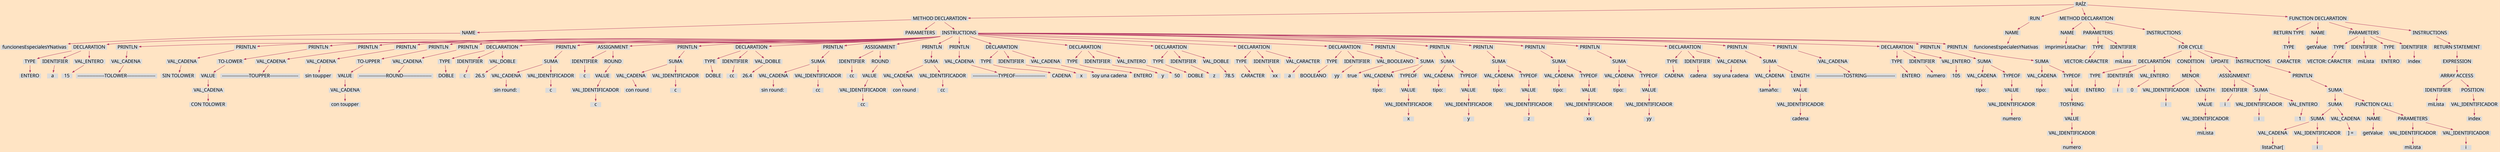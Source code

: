 digraph AST {
            graph[bgcolor=bisque1]
            node [shape=signature style=filled color=grey86 fontname= "Ubuntu" fontsize="24"];
            edge[color=maroon penwidth="1.5"];Node1[label = "METHOD DECLARATION"];
RAÍZ->Node1;
Node2[label = "NAME"];
Node1->Node2;
Node3[label = "funcionesEspecialesYNativas"];
Node2->Node3;
Node4[label = "PARAMETERS"];
Node1->Node4;
Node5[label = "INSTRUCTIONS"];
Node1->Node5;
Node6[label = "DECLARATION"];
Node5->Node6;
Node7[label = "TYPE"];
Node8[label = "ENTERO"];
Node6->Node7->Node8;
Node9[label = "IDENTIFIER"];
Node10[label = "a"];
Node6->Node9->Node10;
Node11[label = "VAL_ENTERO"];
Node12[label = "15"];
Node6->Node11->Node12;
Node13[label = "PRINTLN"];
Node5->Node13;
Node14[label = "VAL_CADENA"];
Node15[label = "------------------TOLOWER-------------------"];
Node13->Node14->Node15;
Node16[label = "PRINTLN"];
Node5->Node16;
Node17[label = "VAL_CADENA"];
Node18[label = "SIN TOLOWER"];
Node16->Node17->Node18;
Node19[label = "PRINTLN"];
Node5->Node19;
Node20[label = "TO-LOWER"];
Node19->Node20;
Node21[label = "VALUE"];
Node20->Node21;
Node22[label = "VAL_CADENA"];
Node23[label = "CON TOLOWER"];
Node21->Node22->Node23;
Node24[label = "PRINTLN"];
Node5->Node24;
Node25[label = "VAL_CADENA"];
Node26[label = "------------------TOUPPER-------------------"];
Node24->Node25->Node26;
Node27[label = "PRINTLN"];
Node5->Node27;
Node28[label = "VAL_CADENA"];
Node29[label = "sin toupper"];
Node27->Node28->Node29;
Node30[label = "PRINTLN"];
Node5->Node30;
Node31[label = "TO-UPPER"];
Node30->Node31;
Node32[label = "VALUE"];
Node31->Node32;
Node33[label = "VAL_CADENA"];
Node34[label = "con toupper"];
Node32->Node33->Node34;
Node35[label = "PRINTLN"];
Node5->Node35;
Node36[label = "VAL_CADENA"];
Node37[label = "------------------ROUND-------------------"];
Node35->Node36->Node37;
Node38[label = "DECLARATION"];
Node5->Node38;
Node39[label = "TYPE"];
Node40[label = "DOBLE"];
Node38->Node39->Node40;
Node41[label = "IDENTIFIER"];
Node42[label = "c"];
Node38->Node41->Node42;
Node43[label = "VAL_DOBLE"];
Node44[label = "26.5"];
Node38->Node43->Node44;
Node45[label = "PRINTLN"];
Node5->Node45;
Node46[label = "SUMA"];
Node45->Node46;
Node47[label = "VAL_CADENA"];
Node48[label = "sin round: "];
Node46->Node47->Node48;
Node49[label = "VAL_IDENTIFICADOR"];
Node50[label = "c"];
Node46->Node49->Node50;
Node51[label = "ASSIGNMENT"];
Node5->Node51;
Node52[label = "IDENTIFIER"];
Node53[label = "c"];
Node51->Node52->Node53;
Node54[label = "ROUND"];
Node51->Node54;
Node55[label = "VALUE"];
Node54->Node55;
Node56[label = "VAL_IDENTIFICADOR"];
Node57[label = "c"];
Node55->Node56->Node57;
Node58[label = "PRINTLN"];
Node5->Node58;
Node59[label = "SUMA"];
Node58->Node59;
Node60[label = "VAL_CADENA"];
Node61[label = "con round "];
Node59->Node60->Node61;
Node62[label = "VAL_IDENTIFICADOR"];
Node63[label = "c"];
Node59->Node62->Node63;
Node64[label = "DECLARATION"];
Node5->Node64;
Node65[label = "TYPE"];
Node66[label = "DOBLE"];
Node64->Node65->Node66;
Node67[label = "IDENTIFIER"];
Node68[label = "cc"];
Node64->Node67->Node68;
Node69[label = "VAL_DOBLE"];
Node70[label = "26.4"];
Node64->Node69->Node70;
Node71[label = "PRINTLN"];
Node5->Node71;
Node72[label = "SUMA"];
Node71->Node72;
Node73[label = "VAL_CADENA"];
Node74[label = "sin round: "];
Node72->Node73->Node74;
Node75[label = "VAL_IDENTIFICADOR"];
Node76[label = "cc"];
Node72->Node75->Node76;
Node77[label = "ASSIGNMENT"];
Node5->Node77;
Node78[label = "IDENTIFIER"];
Node79[label = "cc"];
Node77->Node78->Node79;
Node80[label = "ROUND"];
Node77->Node80;
Node81[label = "VALUE"];
Node80->Node81;
Node82[label = "VAL_IDENTIFICADOR"];
Node83[label = "cc"];
Node81->Node82->Node83;
Node84[label = "PRINTLN"];
Node5->Node84;
Node85[label = "SUMA"];
Node84->Node85;
Node86[label = "VAL_CADENA"];
Node87[label = "con round "];
Node85->Node86->Node87;
Node88[label = "VAL_IDENTIFICADOR"];
Node89[label = "cc"];
Node85->Node88->Node89;
Node90[label = "PRINTLN"];
Node5->Node90;
Node91[label = "VAL_CADENA"];
Node92[label = "-----------------TYPEOF--------------------"];
Node90->Node91->Node92;
Node93[label = "DECLARATION"];
Node5->Node93;
Node94[label = "TYPE"];
Node95[label = "CADENA"];
Node93->Node94->Node95;
Node96[label = "IDENTIFIER"];
Node97[label = "x"];
Node93->Node96->Node97;
Node98[label = "VAL_CADENA"];
Node99[label = "soy una cadena"];
Node93->Node98->Node99;
Node100[label = "DECLARATION"];
Node5->Node100;
Node101[label = "TYPE"];
Node102[label = "ENTERO"];
Node100->Node101->Node102;
Node103[label = "IDENTIFIER"];
Node104[label = "y"];
Node100->Node103->Node104;
Node105[label = "VAL_ENTERO"];
Node106[label = "50"];
Node100->Node105->Node106;
Node107[label = "DECLARATION"];
Node5->Node107;
Node108[label = "TYPE"];
Node109[label = "DOBLE"];
Node107->Node108->Node109;
Node110[label = "IDENTIFIER"];
Node111[label = "z"];
Node107->Node110->Node111;
Node112[label = "VAL_DOBLE"];
Node113[label = "78.5"];
Node107->Node112->Node113;
Node114[label = "DECLARATION"];
Node5->Node114;
Node115[label = "TYPE"];
Node116[label = "CARACTER"];
Node114->Node115->Node116;
Node117[label = "IDENTIFIER"];
Node118[label = "xx"];
Node114->Node117->Node118;
Node119[label = "VAL_CARACTER"];
Node120[label = "a"];
Node114->Node119->Node120;
Node121[label = "DECLARATION"];
Node5->Node121;
Node122[label = "TYPE"];
Node123[label = "BOOLEANO"];
Node121->Node122->Node123;
Node124[label = "IDENTIFIER"];
Node125[label = "yy"];
Node121->Node124->Node125;
Node126[label = "VAL_BOOLEANO"];
Node127[label = "true"];
Node121->Node126->Node127;
Node128[label = "PRINTLN"];
Node5->Node128;
Node129[label = "SUMA"];
Node128->Node129;
Node130[label = "VAL_CADENA"];
Node131[label = "tipo: "];
Node129->Node130->Node131;
Node132[label = "TYPEOF"];
Node129->Node132;
Node133[label = "VALUE"];
Node132->Node133;
Node134[label = "VAL_IDENTIFICADOR"];
Node135[label = "x"];
Node133->Node134->Node135;
Node136[label = "PRINTLN"];
Node5->Node136;
Node137[label = "SUMA"];
Node136->Node137;
Node138[label = "VAL_CADENA"];
Node139[label = "tipo: "];
Node137->Node138->Node139;
Node140[label = "TYPEOF"];
Node137->Node140;
Node141[label = "VALUE"];
Node140->Node141;
Node142[label = "VAL_IDENTIFICADOR"];
Node143[label = "y"];
Node141->Node142->Node143;
Node144[label = "PRINTLN"];
Node5->Node144;
Node145[label = "SUMA"];
Node144->Node145;
Node146[label = "VAL_CADENA"];
Node147[label = "tipo: "];
Node145->Node146->Node147;
Node148[label = "TYPEOF"];
Node145->Node148;
Node149[label = "VALUE"];
Node148->Node149;
Node150[label = "VAL_IDENTIFICADOR"];
Node151[label = "z"];
Node149->Node150->Node151;
Node152[label = "PRINTLN"];
Node5->Node152;
Node153[label = "SUMA"];
Node152->Node153;
Node154[label = "VAL_CADENA"];
Node155[label = "tipo: "];
Node153->Node154->Node155;
Node156[label = "TYPEOF"];
Node153->Node156;
Node157[label = "VALUE"];
Node156->Node157;
Node158[label = "VAL_IDENTIFICADOR"];
Node159[label = "xx"];
Node157->Node158->Node159;
Node160[label = "PRINTLN"];
Node5->Node160;
Node161[label = "SUMA"];
Node160->Node161;
Node162[label = "VAL_CADENA"];
Node163[label = "tipo: "];
Node161->Node162->Node163;
Node164[label = "TYPEOF"];
Node161->Node164;
Node165[label = "VALUE"];
Node164->Node165;
Node166[label = "VAL_IDENTIFICADOR"];
Node167[label = "yy"];
Node165->Node166->Node167;
Node168[label = "DECLARATION"];
Node5->Node168;
Node169[label = "TYPE"];
Node170[label = "CADENA"];
Node168->Node169->Node170;
Node171[label = "IDENTIFIER"];
Node172[label = "cadena"];
Node168->Node171->Node172;
Node173[label = "VAL_CADENA"];
Node174[label = "soy una cadena"];
Node168->Node173->Node174;
Node175[label = "PRINTLN"];
Node5->Node175;
Node176[label = "SUMA"];
Node175->Node176;
Node177[label = "VAL_CADENA"];
Node178[label = "tamaño: "];
Node176->Node177->Node178;
Node179[label = "LENGTH"];
Node176->Node179;
Node180[label = "VALUE"];
Node179->Node180;
Node181[label = "VAL_IDENTIFICADOR"];
Node182[label = "cadena"];
Node180->Node181->Node182;
Node183[label = "PRINTLN"];
Node5->Node183;
Node184[label = "VAL_CADENA"];
Node185[label = "------------------TOSTRING-------------------"];
Node183->Node184->Node185;
Node186[label = "DECLARATION"];
Node5->Node186;
Node187[label = "TYPE"];
Node188[label = "ENTERO"];
Node186->Node187->Node188;
Node189[label = "IDENTIFIER"];
Node190[label = "numero"];
Node186->Node189->Node190;
Node191[label = "VAL_ENTERO"];
Node192[label = "105"];
Node186->Node191->Node192;
Node193[label = "PRINTLN"];
Node5->Node193;
Node194[label = "SUMA"];
Node193->Node194;
Node195[label = "VAL_CADENA"];
Node196[label = "tipo: "];
Node194->Node195->Node196;
Node197[label = "TYPEOF"];
Node194->Node197;
Node198[label = "VALUE"];
Node197->Node198;
Node199[label = "VAL_IDENTIFICADOR"];
Node200[label = "numero"];
Node198->Node199->Node200;
Node201[label = "PRINTLN"];
Node5->Node201;
Node202[label = "SUMA"];
Node201->Node202;
Node203[label = "VAL_CADENA"];
Node204[label = "tipo: "];
Node202->Node203->Node204;
Node205[label = "TYPEOF"];
Node202->Node205;
Node206[label = "VALUE"];
Node205->Node206;
Node207[label = "TOSTRING"];
Node206->Node207;
Node208[label = "VALUE"];
Node207->Node208;
Node209[label = "VAL_IDENTIFICADOR"];
Node210[label = "numero"];
Node208->Node209->Node210;
Node211[label = "RUN"];
RAÍZ->Node211;
Node212[label = "NAME"];
Node211->Node212;
Node213[label = "funcionesEspecialesYNativas"];
Node212->Node213;
Node214[label = "METHOD DECLARATION"];
RAÍZ->Node214;
Node215[label = "NAME"];
Node214->Node215;
Node216[label = "imprimirListaChar"];
Node215->Node216;
Node217[label = "PARAMETERS"];
Node214->Node217;
Node218[label = "TYPE"];
Node217->Node218;
Node219[label = "VECTOR: CARACTER"];
Node218->Node219;
Node220[label = "IDENTIFIER"];
Node217->Node220;
Node221[label = "miLista"];
Node220->Node221;
Node222[label = "INSTRUCTIONS"];
Node214->Node222;
Node223[label = "FOR CYCLE"];
Node222->Node223;
Node224[label = "DECLARATION"];
Node223->Node224;
Node225[label = "TYPE"];
Node226[label = "ENTERO"];
Node224->Node225->Node226;
Node227[label = "IDENTIFIER"];
Node228[label = "i"];
Node224->Node227->Node228;
Node229[label = "VAL_ENTERO"];
Node230[label = "0"];
Node224->Node229->Node230;
Node231[label = "CONDITION"];
Node223->Node231;
Node232[label = "MENOR"];
Node231->Node232;
Node233[label = "VAL_IDENTIFICADOR"];
Node234[label = "i"];
Node232->Node233->Node234;
Node235[label = "LENGTH"];
Node232->Node235;
Node236[label = "VALUE"];
Node235->Node236;
Node237[label = "VAL_IDENTIFICADOR"];
Node238[label = "miLista"];
Node236->Node237->Node238;
Node239[label = "UPDATE"];
Node223->Node239;
Node240[label = "ASSIGNMENT"];
Node239->Node240;
Node241[label = "IDENTIFIER"];
Node242[label = "i"];
Node240->Node241->Node242;
Node243[label = "SUMA"];
Node240->Node243;
Node244[label = "VAL_IDENTIFICADOR"];
Node245[label = "i"];
Node243->Node244->Node245;
Node246[label = "VAL_ENTERO"];
Node247[label = "1"];
Node243->Node246->Node247;
Node248[label = "INSTRUCTIONS"];
Node223->Node248;
Node249[label = "PRINTLN"];
Node248->Node249;
Node250[label = "SUMA"];
Node249->Node250;
Node251[label = "SUMA"];
Node250->Node251;
Node252[label = "SUMA"];
Node251->Node252;
Node253[label = "VAL_CADENA"];
Node254[label = "listaChar["];
Node252->Node253->Node254;
Node255[label = "VAL_IDENTIFICADOR"];
Node256[label = "i"];
Node252->Node255->Node256;
Node257[label = "VAL_CADENA"];
Node258[label = "] = "];
Node251->Node257->Node258;
Node259[label = "FUNCTION CALL"];
Node250->Node259;
Node260[label = "NAME"];
Node259->Node260;
Node261[label = "getValue"];
Node260->Node261;
Node262[label = "PARAMETERS"];
Node259->Node262;
Node263[label = "VAL_IDENTIFICADOR"];
Node264[label = "miLista"];
Node262->Node263->Node264;
Node265[label = "VAL_IDENTIFICADOR"];
Node266[label = "i"];
Node262->Node265->Node266;
Node267[label = "FUNCTION DECLARATION"];
RAÍZ->Node267;
Node268[label = "RETURN TYPE"];
Node267->Node268;
Node269[label = "TYPE"];
Node268->Node269;
Node270[label = "CARACTER"];
Node269->Node270;
Node271[label = "NAME"];
Node267->Node271;
Node272[label = "getValue"];
Node271->Node272;
Node273[label = "PARAMETERS"];
Node267->Node273;
Node274[label = "TYPE"];
Node273->Node274;
Node275[label = "VECTOR: CARACTER"];
Node274->Node275;
Node276[label = "IDENTIFIER"];
Node273->Node276;
Node277[label = "miLista"];
Node276->Node277;
Node278[label = "TYPE"];
Node273->Node278;
Node279[label = "ENTERO"];
Node278->Node279;
Node280[label = "IDENTIFIER"];
Node273->Node280;
Node281[label = "index"];
Node280->Node281;
Node282[label = "INSTRUCTIONS"];
Node267->Node282;
Node283[label = "RETURN STATEMENT"];
Node282->Node283;
Node284[label = "EXPRESSION"];
Node283->Node284;
Node285[label = "ARRAY ACCESS"];
Node284->Node285;
Node286[label = "IDENTIFIER"];
Node285->Node286;
Node287[label = "miLista"];
Node286->Node287;
Node288[label = "POSITION"];
Node285->Node288;
Node289[label = "VAL_IDENTIFICADOR"];
Node290[label = "index"];
Node288->Node289->Node290;
}